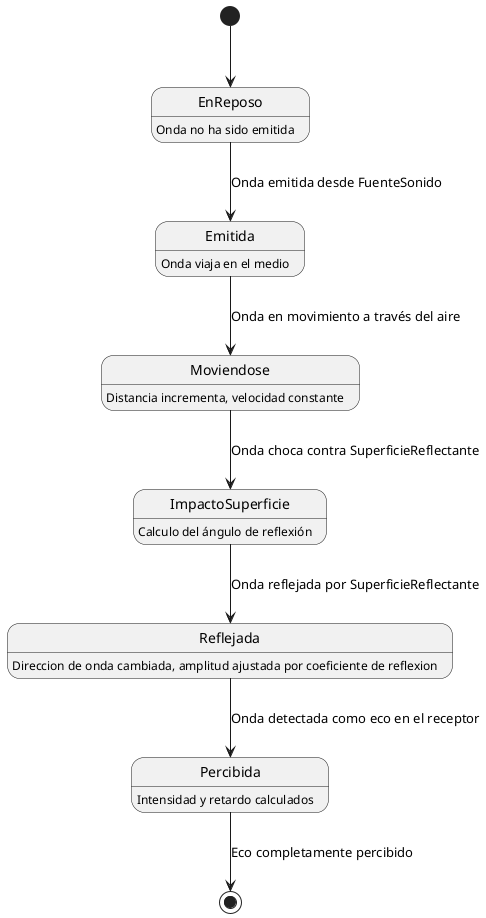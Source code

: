 @startuml
[*] --> EnReposo
EnReposo : Onda no ha sido emitida

EnReposo --> Emitida : Onda emitida desde FuenteSonido
Emitida : Onda viaja en el medio

Emitida --> Moviendose : Onda en movimiento a través del aire
Moviendose : Distancia incrementa, velocidad constante

Moviendose --> ImpactoSuperficie : Onda choca contra SuperficieReflectante
ImpactoSuperficie : Calculo del ángulo de reflexión

ImpactoSuperficie --> Reflejada : Onda reflejada por SuperficieReflectante
Reflejada : Direccion de onda cambiada, amplitud ajustada por coeficiente de reflexion

Reflejada --> Percibida : Onda detectada como eco en el receptor
Percibida : Intensidad y retardo calculados

Percibida --> [*] : Eco completamente percibido
@enduml

